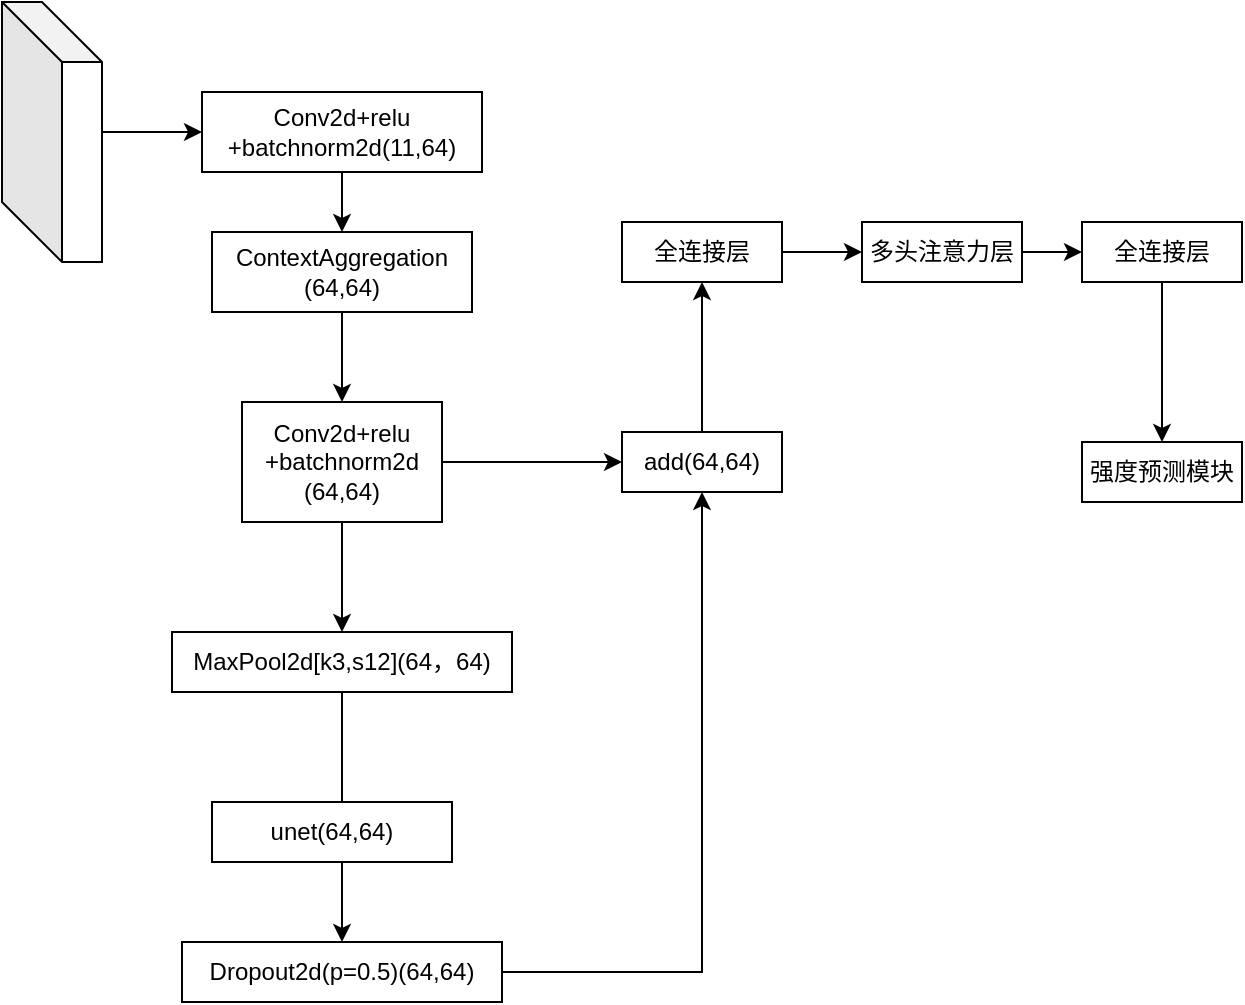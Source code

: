 <mxfile version="25.0.3" pages="3">
  <diagram name="第 1 页" id="VoPI_0F3KMxi5ye2Go5d">
    <mxGraphModel grid="1" page="1" gridSize="10" guides="1" tooltips="1" connect="1" arrows="1" fold="1" pageScale="1" pageWidth="827" pageHeight="1169" math="0" shadow="0">
      <root>
        <mxCell id="0" />
        <mxCell id="1" parent="0" />
        <mxCell id="8oP75aTr-c_-j5k7FrEE-1" value="" style="edgeStyle=orthogonalEdgeStyle;rounded=0;orthogonalLoop=1;jettySize=auto;html=1;" edge="1" parent="1" source="8oP75aTr-c_-j5k7FrEE-2" target="8oP75aTr-c_-j5k7FrEE-5">
          <mxGeometry relative="1" as="geometry" />
        </mxCell>
        <mxCell id="8oP75aTr-c_-j5k7FrEE-2" value="" style="shape=cube;whiteSpace=wrap;html=1;boundedLbl=1;backgroundOutline=1;darkOpacity=0.05;darkOpacity2=0.1;rotation=0;size=30;" vertex="1" parent="1">
          <mxGeometry x="50" y="20" width="50" height="130" as="geometry" />
        </mxCell>
        <mxCell id="8oP75aTr-c_-j5k7FrEE-4" value="" style="edgeStyle=orthogonalEdgeStyle;rounded=0;orthogonalLoop=1;jettySize=auto;html=1;" edge="1" parent="1" source="8oP75aTr-c_-j5k7FrEE-5" target="8oP75aTr-c_-j5k7FrEE-7">
          <mxGeometry relative="1" as="geometry" />
        </mxCell>
        <mxCell id="8oP75aTr-c_-j5k7FrEE-5" value="Conv2d+relu&lt;br&gt;+batchnorm2d(11,64)" style="whiteSpace=wrap;html=1;" vertex="1" parent="1">
          <mxGeometry x="150" y="65" width="140" height="40" as="geometry" />
        </mxCell>
        <mxCell id="8oP75aTr-c_-j5k7FrEE-6" value="" style="edgeStyle=orthogonalEdgeStyle;rounded=0;orthogonalLoop=1;jettySize=auto;html=1;" edge="1" parent="1" source="8oP75aTr-c_-j5k7FrEE-7" target="8oP75aTr-c_-j5k7FrEE-10">
          <mxGeometry relative="1" as="geometry" />
        </mxCell>
        <mxCell id="8oP75aTr-c_-j5k7FrEE-7" value="ContextAggregation&lt;br&gt;(64,64)" style="whiteSpace=wrap;html=1;" vertex="1" parent="1">
          <mxGeometry x="155" y="135" width="130" height="40" as="geometry" />
        </mxCell>
        <mxCell id="8oP75aTr-c_-j5k7FrEE-8" value="" style="edgeStyle=orthogonalEdgeStyle;rounded=0;orthogonalLoop=1;jettySize=auto;html=1;" edge="1" parent="1" source="8oP75aTr-c_-j5k7FrEE-10" target="8oP75aTr-c_-j5k7FrEE-12">
          <mxGeometry relative="1" as="geometry" />
        </mxCell>
        <mxCell id="8oP75aTr-c_-j5k7FrEE-9" style="edgeStyle=orthogonalEdgeStyle;rounded=0;orthogonalLoop=1;jettySize=auto;html=1;entryX=0;entryY=0.5;entryDx=0;entryDy=0;" edge="1" parent="1" source="8oP75aTr-c_-j5k7FrEE-10" target="8oP75aTr-c_-j5k7FrEE-17">
          <mxGeometry relative="1" as="geometry">
            <mxPoint x="420" y="250" as="targetPoint" />
          </mxGeometry>
        </mxCell>
        <mxCell id="8oP75aTr-c_-j5k7FrEE-10" value="Conv2d+relu&lt;br&gt;+batchnorm2d&lt;br&gt;(64,64)" style="whiteSpace=wrap;html=1;" vertex="1" parent="1">
          <mxGeometry x="170" y="220" width="100" height="60" as="geometry" />
        </mxCell>
        <mxCell id="8oP75aTr-c_-j5k7FrEE-11" value="" style="edgeStyle=orthogonalEdgeStyle;rounded=0;orthogonalLoop=1;jettySize=auto;html=1;" edge="1" parent="1" source="8oP75aTr-c_-j5k7FrEE-12" target="8oP75aTr-c_-j5k7FrEE-15">
          <mxGeometry relative="1" as="geometry">
            <mxPoint x="215" y="510" as="targetPoint" />
          </mxGeometry>
        </mxCell>
        <mxCell id="8oP75aTr-c_-j5k7FrEE-12" value="MaxPool2d[k3,s12](64，64)" style="whiteSpace=wrap;html=1;" vertex="1" parent="1">
          <mxGeometry x="135" y="335" width="170" height="30" as="geometry" />
        </mxCell>
        <mxCell id="8oP75aTr-c_-j5k7FrEE-13" value="unet(64,64)" style="whiteSpace=wrap;html=1;" vertex="1" parent="1">
          <mxGeometry x="155" y="420" width="120" height="30" as="geometry" />
        </mxCell>
        <mxCell id="8oP75aTr-c_-j5k7FrEE-14" value="" style="edgeStyle=orthogonalEdgeStyle;rounded=0;orthogonalLoop=1;jettySize=auto;html=1;" edge="1" parent="1" source="8oP75aTr-c_-j5k7FrEE-15" target="8oP75aTr-c_-j5k7FrEE-17">
          <mxGeometry relative="1" as="geometry" />
        </mxCell>
        <mxCell id="8oP75aTr-c_-j5k7FrEE-15" value="Dropout2d(p=0.5)(64,64)" style="whiteSpace=wrap;html=1;" vertex="1" parent="1">
          <mxGeometry x="140" y="490" width="160" height="30" as="geometry" />
        </mxCell>
        <mxCell id="8oP75aTr-c_-j5k7FrEE-16" value="" style="edgeStyle=orthogonalEdgeStyle;rounded=0;orthogonalLoop=1;jettySize=auto;html=1;" edge="1" parent="1" source="8oP75aTr-c_-j5k7FrEE-17" target="8oP75aTr-c_-j5k7FrEE-19">
          <mxGeometry relative="1" as="geometry" />
        </mxCell>
        <mxCell id="8oP75aTr-c_-j5k7FrEE-17" value="add(64,64)" style="whiteSpace=wrap;html=1;" vertex="1" parent="1">
          <mxGeometry x="360" y="235" width="80" height="30" as="geometry" />
        </mxCell>
        <mxCell id="8oP75aTr-c_-j5k7FrEE-18" value="" style="edgeStyle=orthogonalEdgeStyle;rounded=0;orthogonalLoop=1;jettySize=auto;html=1;" edge="1" parent="1" source="8oP75aTr-c_-j5k7FrEE-19" target="8oP75aTr-c_-j5k7FrEE-21">
          <mxGeometry relative="1" as="geometry" />
        </mxCell>
        <mxCell id="8oP75aTr-c_-j5k7FrEE-19" value="全连接层" style="whiteSpace=wrap;html=1;" vertex="1" parent="1">
          <mxGeometry x="360" y="130" width="80" height="30" as="geometry" />
        </mxCell>
        <mxCell id="8oP75aTr-c_-j5k7FrEE-20" value="" style="edgeStyle=orthogonalEdgeStyle;rounded=0;orthogonalLoop=1;jettySize=auto;html=1;" edge="1" parent="1" source="8oP75aTr-c_-j5k7FrEE-21" target="8oP75aTr-c_-j5k7FrEE-23">
          <mxGeometry relative="1" as="geometry" />
        </mxCell>
        <mxCell id="8oP75aTr-c_-j5k7FrEE-21" value="多头注意力层" style="whiteSpace=wrap;html=1;" vertex="1" parent="1">
          <mxGeometry x="480" y="130" width="80" height="30" as="geometry" />
        </mxCell>
        <mxCell id="8oP75aTr-c_-j5k7FrEE-22" value="" style="edgeStyle=orthogonalEdgeStyle;rounded=0;orthogonalLoop=1;jettySize=auto;html=1;" edge="1" parent="1" source="8oP75aTr-c_-j5k7FrEE-23" target="8oP75aTr-c_-j5k7FrEE-24">
          <mxGeometry relative="1" as="geometry" />
        </mxCell>
        <mxCell id="8oP75aTr-c_-j5k7FrEE-23" value="全连接层" style="whiteSpace=wrap;html=1;" vertex="1" parent="1">
          <mxGeometry x="590" y="130" width="80" height="30" as="geometry" />
        </mxCell>
        <mxCell id="8oP75aTr-c_-j5k7FrEE-24" value="强度预测模块" style="whiteSpace=wrap;html=1;" vertex="1" parent="1">
          <mxGeometry x="590" y="240" width="80" height="30" as="geometry" />
        </mxCell>
      </root>
    </mxGraphModel>
  </diagram>
  <diagram id="AwJVDMCf7t809mFLO0Gl" name="第 2 页">
    <mxGraphModel grid="1" page="1" gridSize="10" guides="1" tooltips="1" connect="1" arrows="1" fold="1" pageScale="1" pageWidth="827" pageHeight="1169" math="0" shadow="0">
      <root>
        <mxCell id="0" />
        <mxCell id="1" parent="0" />
        <mxCell id="bT7OtKBpSbufM8YGFAU0-4" value="" style="edgeStyle=orthogonalEdgeStyle;rounded=0;orthogonalLoop=1;jettySize=auto;html=1;" edge="1" parent="1" source="UueuY5LISpR9GG05Lhg3-1" target="bT7OtKBpSbufM8YGFAU0-3">
          <mxGeometry relative="1" as="geometry" />
        </mxCell>
        <mxCell id="bT7OtKBpSbufM8YGFAU0-39" style="edgeStyle=orthogonalEdgeStyle;rounded=0;orthogonalLoop=1;jettySize=auto;html=1;exitX=0;exitY=0;exitDx=0;exitDy=0;entryX=0;entryY=0.5;entryDx=0;entryDy=0;" edge="1" parent="1" source="UueuY5LISpR9GG05Lhg3-1" target="bT7OtKBpSbufM8YGFAU0-24">
          <mxGeometry relative="1" as="geometry" />
        </mxCell>
        <mxCell id="UueuY5LISpR9GG05Lhg3-1" value="" style="rounded=0;whiteSpace=wrap;html=1;rotation=90;fillColor=#F27970;" vertex="1" parent="1">
          <mxGeometry x="-806.25" y="136.25" width="165" height="32.5" as="geometry" />
        </mxCell>
        <mxCell id="bT7OtKBpSbufM8YGFAU0-6" value="" style="edgeStyle=orthogonalEdgeStyle;rounded=0;orthogonalLoop=1;jettySize=auto;html=1;" edge="1" parent="1" source="bT7OtKBpSbufM8YGFAU0-3" target="bT7OtKBpSbufM8YGFAU0-5">
          <mxGeometry relative="1" as="geometry" />
        </mxCell>
        <mxCell id="bT7OtKBpSbufM8YGFAU0-29" style="edgeStyle=orthogonalEdgeStyle;rounded=0;orthogonalLoop=1;jettySize=auto;html=1;exitX=0;exitY=0;exitDx=0;exitDy=0;entryX=0;entryY=0.5;entryDx=0;entryDy=0;" edge="1" parent="1" source="bT7OtKBpSbufM8YGFAU0-3" target="bT7OtKBpSbufM8YGFAU0-21">
          <mxGeometry relative="1" as="geometry" />
        </mxCell>
        <mxCell id="bT7OtKBpSbufM8YGFAU0-3" value="" style="rounded=0;whiteSpace=wrap;html=1;rotation=90;fillColor=#F27970;" vertex="1" parent="1">
          <mxGeometry x="-720" y="136.25" width="111.25" height="32.5" as="geometry" />
        </mxCell>
        <mxCell id="bT7OtKBpSbufM8YGFAU0-8" value="" style="edgeStyle=orthogonalEdgeStyle;rounded=0;orthogonalLoop=1;jettySize=auto;html=1;" edge="1" parent="1" source="bT7OtKBpSbufM8YGFAU0-5" target="bT7OtKBpSbufM8YGFAU0-7">
          <mxGeometry relative="1" as="geometry" />
        </mxCell>
        <mxCell id="bT7OtKBpSbufM8YGFAU0-19" style="edgeStyle=orthogonalEdgeStyle;rounded=0;orthogonalLoop=1;jettySize=auto;html=1;exitX=0;exitY=0;exitDx=0;exitDy=0;entryX=0;entryY=0.5;entryDx=0;entryDy=0;" edge="1" parent="1" source="bT7OtKBpSbufM8YGFAU0-5" target="bT7OtKBpSbufM8YGFAU0-20">
          <mxGeometry relative="1" as="geometry">
            <mxPoint x="-580" y="50" as="targetPoint" />
          </mxGeometry>
        </mxCell>
        <mxCell id="bT7OtKBpSbufM8YGFAU0-5" value="" style="rounded=0;whiteSpace=wrap;html=1;rotation=90;fillColor=#F27970;" vertex="1" parent="1">
          <mxGeometry x="-640" y="140.63" width="60" height="23.75" as="geometry" />
        </mxCell>
        <mxCell id="bT7OtKBpSbufM8YGFAU0-30" style="edgeStyle=orthogonalEdgeStyle;rounded=0;orthogonalLoop=1;jettySize=auto;html=1;exitX=1;exitY=0.5;exitDx=0;exitDy=0;" edge="1" parent="1" source="bT7OtKBpSbufM8YGFAU0-7">
          <mxGeometry relative="1" as="geometry">
            <mxPoint x="-510" y="153" as="targetPoint" />
          </mxGeometry>
        </mxCell>
        <mxCell id="bT7OtKBpSbufM8YGFAU0-7" value="" style="whiteSpace=wrap;html=1;rounded=0;" vertex="1" parent="1">
          <mxGeometry x="-570" y="140.63" width="40" height="23.75" as="geometry" />
        </mxCell>
        <mxCell id="bT7OtKBpSbufM8YGFAU0-36" value="" style="edgeStyle=orthogonalEdgeStyle;rounded=0;orthogonalLoop=1;jettySize=auto;html=1;movable=1;resizable=1;rotatable=1;deletable=1;editable=1;locked=0;connectable=1;" edge="1" parent="1">
          <mxGeometry relative="1" as="geometry">
            <mxPoint x="-478.01" y="152" as="sourcePoint" />
            <mxPoint x="-460.01" y="152" as="targetPoint" />
          </mxGeometry>
        </mxCell>
        <mxCell id="bT7OtKBpSbufM8YGFAU0-27" value="&lt;font style=&quot;font-size: 24px;&quot;&gt;+&lt;/font&gt;" style="ellipse;whiteSpace=wrap;html=1;aspect=fixed;movable=1;resizable=1;rotatable=1;deletable=1;editable=1;locked=0;connectable=1;container=0;fillColor=#A1A9D0;" vertex="1" parent="1">
          <mxGeometry x="-450.76" y="219.76" width="20" height="20" as="geometry" />
        </mxCell>
        <mxCell id="bT7OtKBpSbufM8YGFAU0-28" value="&lt;font style=&quot;font-size: 24px;&quot;&gt;+&lt;/font&gt;" style="ellipse;whiteSpace=wrap;html=1;aspect=fixed;movable=1;resizable=1;rotatable=1;deletable=1;editable=1;locked=0;connectable=1;container=0;fillColor=#A1A9D0;" vertex="1" parent="1">
          <mxGeometry x="-390.25" y="250" width="20" height="20" as="geometry" />
        </mxCell>
        <mxCell id="bT7OtKBpSbufM8YGFAU0-38" value="" style="edgeStyle=orthogonalEdgeStyle;rounded=0;orthogonalLoop=1;jettySize=auto;html=1;movable=1;resizable=1;rotatable=1;deletable=1;editable=1;locked=0;connectable=1;" edge="1" parent="1">
          <mxGeometry relative="1" as="geometry">
            <mxPoint x="-418.25" y="152" as="sourcePoint" />
            <mxPoint x="-400.25" y="152" as="targetPoint" />
          </mxGeometry>
        </mxCell>
        <mxCell id="bT7OtKBpSbufM8YGFAU0-10" value="" style="rounded=0;whiteSpace=wrap;html=1;rotation=90;movable=1;resizable=1;rotatable=1;deletable=1;editable=1;locked=0;connectable=1;container=0;fillColor=#05B9E2;" vertex="1" parent="1">
          <mxGeometry x="-466.25" y="141.01" width="165" height="32.5" as="geometry" />
        </mxCell>
        <mxCell id="bT7OtKBpSbufM8YGFAU0-24" value="" style="rounded=0;whiteSpace=wrap;html=1;rotation=90;movable=1;resizable=1;rotatable=1;deletable=1;editable=1;locked=0;connectable=1;container=0;fillColor=#F27970;" vertex="1" parent="1">
          <mxGeometry x="-459.25" y="136.25" width="165" height="32.5" as="geometry" />
        </mxCell>
        <mxCell id="bT7OtKBpSbufM8YGFAU0-12" value="" style="rounded=0;whiteSpace=wrap;html=1;rotation=90;movable=1;resizable=1;rotatable=1;deletable=1;editable=1;locked=0;connectable=1;container=0;fillColor=#05B9E2;" vertex="1" parent="1">
          <mxGeometry x="-499.38" y="138.44" width="111.25" height="32.5" as="geometry" />
        </mxCell>
        <mxCell id="bT7OtKBpSbufM8YGFAU0-21" value="" style="rounded=0;whiteSpace=wrap;html=1;rotation=90;movable=1;resizable=1;rotatable=1;deletable=1;editable=1;locked=0;connectable=1;container=0;fillColor=#F27970;" vertex="1" parent="1">
          <mxGeometry x="-493.38" y="134.07" width="111.25" height="32.5" as="geometry" />
        </mxCell>
        <mxCell id="bT7OtKBpSbufM8YGFAU0-26" value="&lt;font style=&quot;font-size: 24px;&quot;&gt;+&lt;/font&gt;" style="ellipse;whiteSpace=wrap;html=1;aspect=fixed;fillColor=#A1A9D0;movable=1;resizable=1;rotatable=1;deletable=1;editable=1;locked=0;connectable=1;container=0;" vertex="1" parent="1">
          <mxGeometry x="-505.115" y="200.005" width="18.13" height="18.13" as="geometry" />
        </mxCell>
        <mxCell id="bT7OtKBpSbufM8YGFAU0-13" value="" style="rounded=0;whiteSpace=wrap;html=1;rotation=90;fillColor=#05B9E2;container=0;" vertex="1" parent="1">
          <mxGeometry x="-528.12" y="140.63" width="60" height="23.75" as="geometry" />
        </mxCell>
        <mxCell id="bT7OtKBpSbufM8YGFAU0-20" value="" style="rounded=0;whiteSpace=wrap;html=1;rotation=90;fillColor=#F27970;movable=1;resizable=1;rotatable=1;deletable=1;editable=1;locked=0;connectable=1;container=0;" vertex="1" parent="1">
          <mxGeometry x="-522.12" y="136.25" width="60" height="23.75" as="geometry" />
        </mxCell>
        <mxCell id="bT7OtKBpSbufM8YGFAU0-79" value="" style="group" vertex="1" connectable="0" parent="1">
          <mxGeometry x="-725" y="450" width="342.87" height="180" as="geometry" />
        </mxCell>
        <mxCell id="bT7OtKBpSbufM8YGFAU0-58" style="edgeStyle=orthogonalEdgeStyle;rounded=0;orthogonalLoop=1;jettySize=auto;html=1;exitX=0;exitY=0;exitDx=30;exitDy=100;exitPerimeter=0;" edge="1" parent="bT7OtKBpSbufM8YGFAU0-79" source="bT7OtKBpSbufM8YGFAU0-41" target="bT7OtKBpSbufM8YGFAU0-42">
          <mxGeometry relative="1" as="geometry" />
        </mxCell>
        <mxCell id="bT7OtKBpSbufM8YGFAU0-41" value="" style="shape=cube;whiteSpace=wrap;html=1;boundedLbl=1;backgroundOutline=1;darkOpacity=0.05;darkOpacity2=0.1;fillColor=#F27970;" vertex="1" parent="bT7OtKBpSbufM8YGFAU0-79">
          <mxGeometry width="30" height="180" as="geometry" />
        </mxCell>
        <mxCell id="bT7OtKBpSbufM8YGFAU0-60" style="edgeStyle=orthogonalEdgeStyle;rounded=0;orthogonalLoop=1;jettySize=auto;html=1;exitX=0;exitY=0;exitDx=30;exitDy=80;exitPerimeter=0;" edge="1" parent="bT7OtKBpSbufM8YGFAU0-79" source="bT7OtKBpSbufM8YGFAU0-42">
          <mxGeometry relative="1" as="geometry">
            <mxPoint x="95" y="110" as="targetPoint" />
          </mxGeometry>
        </mxCell>
        <mxCell id="bT7OtKBpSbufM8YGFAU0-42" value="" style="shape=cube;whiteSpace=wrap;html=1;boundedLbl=1;backgroundOutline=1;darkOpacity=0.05;darkOpacity2=0.1;fillColor=#F27970;" vertex="1" parent="bT7OtKBpSbufM8YGFAU0-79">
          <mxGeometry x="45.62" y="30" width="30" height="140" as="geometry" />
        </mxCell>
        <mxCell id="bT7OtKBpSbufM8YGFAU0-64" style="edgeStyle=orthogonalEdgeStyle;rounded=0;orthogonalLoop=1;jettySize=auto;html=1;exitX=0;exitY=0;exitDx=30;exitDy=55;exitPerimeter=0;" edge="1" parent="bT7OtKBpSbufM8YGFAU0-79" source="bT7OtKBpSbufM8YGFAU0-43">
          <mxGeometry relative="1" as="geometry">
            <mxPoint x="155" y="125" as="targetPoint" />
          </mxGeometry>
        </mxCell>
        <mxCell id="bT7OtKBpSbufM8YGFAU0-43" value="" style="shape=cube;whiteSpace=wrap;html=1;boundedLbl=1;backgroundOutline=1;darkOpacity=0.05;darkOpacity2=0.1;fillColor=#F27970;" vertex="1" parent="bT7OtKBpSbufM8YGFAU0-79">
          <mxGeometry x="100" y="70" width="30" height="90" as="geometry" />
        </mxCell>
        <mxCell id="bT7OtKBpSbufM8YGFAU0-44" value="" style="shape=cube;whiteSpace=wrap;html=1;boundedLbl=1;backgroundOutline=1;darkOpacity=0.05;darkOpacity2=0.1;fillColor=#F27970;" vertex="1" parent="bT7OtKBpSbufM8YGFAU0-79">
          <mxGeometry x="155" y="100" width="30" height="60" as="geometry" />
        </mxCell>
        <mxCell id="bT7OtKBpSbufM8YGFAU0-45" value="" style="shape=cube;whiteSpace=wrap;html=1;boundedLbl=1;backgroundOutline=1;darkOpacity=0.05;darkOpacity2=0.1;fillColor=#05B9E2;" vertex="1" parent="bT7OtKBpSbufM8YGFAU0-79">
          <mxGeometry x="213.95" y="70" width="30" height="100" as="geometry" />
        </mxCell>
        <mxCell id="bT7OtKBpSbufM8YGFAU0-47" value="" style="shape=cube;whiteSpace=wrap;html=1;boundedLbl=1;backgroundOutline=1;darkOpacity=0.05;darkOpacity2=0.1;fillColor=#05B9E2;" vertex="1" parent="bT7OtKBpSbufM8YGFAU0-79">
          <mxGeometry x="262.88" y="30" width="30" height="140" as="geometry" />
        </mxCell>
        <mxCell id="bT7OtKBpSbufM8YGFAU0-48" value="" style="shape=cube;whiteSpace=wrap;html=1;boundedLbl=1;backgroundOutline=1;darkOpacity=0.05;darkOpacity2=0.1;fillColor=#05B9E2;" vertex="1" parent="bT7OtKBpSbufM8YGFAU0-79">
          <mxGeometry x="312.87" width="30" height="180" as="geometry" />
        </mxCell>
        <mxCell id="bT7OtKBpSbufM8YGFAU0-50" style="edgeStyle=orthogonalEdgeStyle;rounded=0;orthogonalLoop=1;jettySize=auto;html=1;exitX=0;exitY=0;exitDx=20;exitDy=10;exitPerimeter=0;entryX=0.368;entryY=0.111;entryDx=0;entryDy=0;entryPerimeter=0;" edge="1" parent="bT7OtKBpSbufM8YGFAU0-79" source="bT7OtKBpSbufM8YGFAU0-43" target="bT7OtKBpSbufM8YGFAU0-45">
          <mxGeometry relative="1" as="geometry" />
        </mxCell>
        <mxCell id="bT7OtKBpSbufM8YGFAU0-54" value="&lt;font&gt;+&lt;/font&gt;" style="edgeLabel;html=1;align=center;verticalAlign=middle;resizable=0;points=[];fontSize=22;" vertex="1" connectable="0" parent="bT7OtKBpSbufM8YGFAU0-50">
          <mxGeometry x="-0.124" y="-1" relative="1" as="geometry">
            <mxPoint as="offset" />
          </mxGeometry>
        </mxCell>
        <mxCell id="bT7OtKBpSbufM8YGFAU0-51" style="edgeStyle=orthogonalEdgeStyle;rounded=0;orthogonalLoop=1;jettySize=auto;html=1;exitX=0;exitY=0;exitDx=20;exitDy=10;exitPerimeter=0;entryX=0.359;entryY=0.071;entryDx=0;entryDy=0;entryPerimeter=0;" edge="1" parent="bT7OtKBpSbufM8YGFAU0-79" source="bT7OtKBpSbufM8YGFAU0-42" target="bT7OtKBpSbufM8YGFAU0-47">
          <mxGeometry relative="1" as="geometry" />
        </mxCell>
        <mxCell id="bT7OtKBpSbufM8YGFAU0-55" value="&lt;span&gt;+&lt;/span&gt;" style="edgeLabel;html=1;align=center;verticalAlign=middle;resizable=0;points=[];fontSize=22;" vertex="1" connectable="0" parent="bT7OtKBpSbufM8YGFAU0-51">
          <mxGeometry x="0.153" y="3" relative="1" as="geometry">
            <mxPoint x="-21" as="offset" />
          </mxGeometry>
        </mxCell>
        <mxCell id="bT7OtKBpSbufM8YGFAU0-53" style="edgeStyle=orthogonalEdgeStyle;rounded=0;orthogonalLoop=1;jettySize=auto;html=1;exitX=0;exitY=0;exitDx=20;exitDy=10;exitPerimeter=0;entryX=0;entryY=0;entryDx=20;entryDy=10;entryPerimeter=0;" edge="1" parent="bT7OtKBpSbufM8YGFAU0-79">
          <mxGeometry relative="1" as="geometry">
            <mxPoint x="21" y="10" as="sourcePoint" />
            <mxPoint x="333.87" y="10" as="targetPoint" />
          </mxGeometry>
        </mxCell>
        <mxCell id="bT7OtKBpSbufM8YGFAU0-57" value="&lt;font&gt;+&lt;/font&gt;" style="edgeLabel;html=1;align=center;verticalAlign=middle;resizable=0;points=[];fontSize=22;" vertex="1" connectable="0" parent="bT7OtKBpSbufM8YGFAU0-53">
          <mxGeometry x="-0.068" y="1" relative="1" as="geometry">
            <mxPoint x="-2" as="offset" />
          </mxGeometry>
        </mxCell>
        <mxCell id="bT7OtKBpSbufM8YGFAU0-67" style="edgeStyle=orthogonalEdgeStyle;rounded=0;orthogonalLoop=1;jettySize=auto;html=1;exitX=0;exitY=0;exitDx=30;exitDy=55;exitPerimeter=0;" edge="1" parent="bT7OtKBpSbufM8YGFAU0-79">
          <mxGeometry relative="1" as="geometry">
            <mxPoint x="210" y="130" as="targetPoint" />
            <mxPoint x="185" y="130" as="sourcePoint" />
          </mxGeometry>
        </mxCell>
        <mxCell id="bT7OtKBpSbufM8YGFAU0-70" style="edgeStyle=orthogonalEdgeStyle;rounded=0;orthogonalLoop=1;jettySize=auto;html=1;exitX=0;exitY=0;exitDx=30;exitDy=60;exitPerimeter=0;entryX=0.071;entryY=0.714;entryDx=0;entryDy=0;entryPerimeter=0;" edge="1" parent="bT7OtKBpSbufM8YGFAU0-79" source="bT7OtKBpSbufM8YGFAU0-45" target="bT7OtKBpSbufM8YGFAU0-47">
          <mxGeometry relative="1" as="geometry" />
        </mxCell>
        <mxCell id="bT7OtKBpSbufM8YGFAU0-72" style="edgeStyle=orthogonalEdgeStyle;rounded=0;orthogonalLoop=1;jettySize=auto;html=1;exitX=0;exitY=0;exitDx=30;exitDy=80;exitPerimeter=0;entryX=0.071;entryY=0.611;entryDx=0;entryDy=0;entryPerimeter=0;" edge="1" parent="bT7OtKBpSbufM8YGFAU0-79" source="bT7OtKBpSbufM8YGFAU0-47" target="bT7OtKBpSbufM8YGFAU0-48">
          <mxGeometry relative="1" as="geometry" />
        </mxCell>
      </root>
    </mxGraphModel>
  </diagram>
  <diagram id="d6YcQwGxatVQ_ab4gVS8" name="第 3 页">
    <mxGraphModel dx="1362" dy="759" grid="1" gridSize="10" guides="1" tooltips="1" connect="1" arrows="1" fold="1" page="1" pageScale="1" pageWidth="827" pageHeight="1169" math="0" shadow="0">
      <root>
        <mxCell id="0" />
        <mxCell id="1" parent="0" />
        <mxCell id="96OFn5IF6fOYq_EBYqxh-1" value="" style="group" vertex="1" connectable="0" parent="1">
          <mxGeometry x="140" y="180" width="342.87" height="180" as="geometry" />
        </mxCell>
        <mxCell id="96OFn5IF6fOYq_EBYqxh-2" style="edgeStyle=orthogonalEdgeStyle;rounded=0;orthogonalLoop=1;jettySize=auto;html=1;exitX=0;exitY=0;exitDx=30;exitDy=100;exitPerimeter=0;" edge="1" parent="96OFn5IF6fOYq_EBYqxh-1" source="96OFn5IF6fOYq_EBYqxh-3" target="96OFn5IF6fOYq_EBYqxh-5">
          <mxGeometry relative="1" as="geometry" />
        </mxCell>
        <mxCell id="96OFn5IF6fOYq_EBYqxh-3" value="" style="shape=cube;whiteSpace=wrap;html=1;boundedLbl=1;backgroundOutline=1;darkOpacity=0.05;darkOpacity2=0.1;fillColor=#F27970;" vertex="1" parent="96OFn5IF6fOYq_EBYqxh-1">
          <mxGeometry width="30" height="180" as="geometry" />
        </mxCell>
        <mxCell id="96OFn5IF6fOYq_EBYqxh-4" style="edgeStyle=orthogonalEdgeStyle;rounded=0;orthogonalLoop=1;jettySize=auto;html=1;exitX=0;exitY=0;exitDx=30;exitDy=80;exitPerimeter=0;" edge="1" parent="96OFn5IF6fOYq_EBYqxh-1" source="96OFn5IF6fOYq_EBYqxh-5">
          <mxGeometry relative="1" as="geometry">
            <mxPoint x="95" y="110" as="targetPoint" />
          </mxGeometry>
        </mxCell>
        <mxCell id="96OFn5IF6fOYq_EBYqxh-5" value="" style="shape=cube;whiteSpace=wrap;html=1;boundedLbl=1;backgroundOutline=1;darkOpacity=0.05;darkOpacity2=0.1;fillColor=#F27970;" vertex="1" parent="96OFn5IF6fOYq_EBYqxh-1">
          <mxGeometry x="45.62" y="30" width="30" height="140" as="geometry" />
        </mxCell>
        <mxCell id="96OFn5IF6fOYq_EBYqxh-6" style="edgeStyle=orthogonalEdgeStyle;rounded=0;orthogonalLoop=1;jettySize=auto;html=1;exitX=0;exitY=0;exitDx=30;exitDy=55;exitPerimeter=0;" edge="1" parent="96OFn5IF6fOYq_EBYqxh-1" source="96OFn5IF6fOYq_EBYqxh-7">
          <mxGeometry relative="1" as="geometry">
            <mxPoint x="155" y="125" as="targetPoint" />
          </mxGeometry>
        </mxCell>
        <mxCell id="96OFn5IF6fOYq_EBYqxh-7" value="" style="shape=cube;whiteSpace=wrap;html=1;boundedLbl=1;backgroundOutline=1;darkOpacity=0.05;darkOpacity2=0.1;fillColor=#F27970;" vertex="1" parent="96OFn5IF6fOYq_EBYqxh-1">
          <mxGeometry x="100" y="70" width="30" height="90" as="geometry" />
        </mxCell>
        <mxCell id="96OFn5IF6fOYq_EBYqxh-8" value="" style="shape=cube;whiteSpace=wrap;html=1;boundedLbl=1;backgroundOutline=1;darkOpacity=0.05;darkOpacity2=0.1;fillColor=#F27970;" vertex="1" parent="96OFn5IF6fOYq_EBYqxh-1">
          <mxGeometry x="155" y="100" width="30" height="60" as="geometry" />
        </mxCell>
        <mxCell id="96OFn5IF6fOYq_EBYqxh-9" value="" style="shape=cube;whiteSpace=wrap;html=1;boundedLbl=1;backgroundOutline=1;darkOpacity=0.05;darkOpacity2=0.1;fillColor=#05B9E2;" vertex="1" parent="96OFn5IF6fOYq_EBYqxh-1">
          <mxGeometry x="213.95" y="70" width="30" height="100" as="geometry" />
        </mxCell>
        <mxCell id="96OFn5IF6fOYq_EBYqxh-10" value="" style="shape=cube;whiteSpace=wrap;html=1;boundedLbl=1;backgroundOutline=1;darkOpacity=0.05;darkOpacity2=0.1;fillColor=#05B9E2;" vertex="1" parent="96OFn5IF6fOYq_EBYqxh-1">
          <mxGeometry x="262.88" y="30" width="30" height="140" as="geometry" />
        </mxCell>
        <mxCell id="96OFn5IF6fOYq_EBYqxh-11" value="" style="shape=cube;whiteSpace=wrap;html=1;boundedLbl=1;backgroundOutline=1;darkOpacity=0.05;darkOpacity2=0.1;fillColor=#05B9E2;" vertex="1" parent="96OFn5IF6fOYq_EBYqxh-1">
          <mxGeometry x="312.87" width="30" height="180" as="geometry" />
        </mxCell>
        <mxCell id="96OFn5IF6fOYq_EBYqxh-12" style="edgeStyle=orthogonalEdgeStyle;rounded=0;orthogonalLoop=1;jettySize=auto;html=1;exitX=0;exitY=0;exitDx=20;exitDy=10;exitPerimeter=0;entryX=0.368;entryY=0.111;entryDx=0;entryDy=0;entryPerimeter=0;" edge="1" parent="96OFn5IF6fOYq_EBYqxh-1" source="96OFn5IF6fOYq_EBYqxh-7" target="96OFn5IF6fOYq_EBYqxh-9">
          <mxGeometry relative="1" as="geometry" />
        </mxCell>
        <mxCell id="96OFn5IF6fOYq_EBYqxh-13" value="&lt;font&gt;+&lt;/font&gt;" style="edgeLabel;html=1;align=center;verticalAlign=middle;resizable=0;points=[];fontSize=22;" vertex="1" connectable="0" parent="96OFn5IF6fOYq_EBYqxh-12">
          <mxGeometry x="-0.124" y="-1" relative="1" as="geometry">
            <mxPoint as="offset" />
          </mxGeometry>
        </mxCell>
        <mxCell id="96OFn5IF6fOYq_EBYqxh-14" style="edgeStyle=orthogonalEdgeStyle;rounded=0;orthogonalLoop=1;jettySize=auto;html=1;exitX=0;exitY=0;exitDx=20;exitDy=10;exitPerimeter=0;entryX=0.359;entryY=0.071;entryDx=0;entryDy=0;entryPerimeter=0;" edge="1" parent="96OFn5IF6fOYq_EBYqxh-1" source="96OFn5IF6fOYq_EBYqxh-5" target="96OFn5IF6fOYq_EBYqxh-10">
          <mxGeometry relative="1" as="geometry" />
        </mxCell>
        <mxCell id="96OFn5IF6fOYq_EBYqxh-15" value="&lt;span&gt;+&lt;/span&gt;" style="edgeLabel;html=1;align=center;verticalAlign=middle;resizable=0;points=[];fontSize=22;" vertex="1" connectable="0" parent="96OFn5IF6fOYq_EBYqxh-14">
          <mxGeometry x="0.153" y="3" relative="1" as="geometry">
            <mxPoint x="-21" as="offset" />
          </mxGeometry>
        </mxCell>
        <mxCell id="96OFn5IF6fOYq_EBYqxh-16" style="edgeStyle=orthogonalEdgeStyle;rounded=0;orthogonalLoop=1;jettySize=auto;html=1;exitX=0;exitY=0;exitDx=20;exitDy=10;exitPerimeter=0;entryX=0;entryY=0;entryDx=20;entryDy=10;entryPerimeter=0;" edge="1" parent="96OFn5IF6fOYq_EBYqxh-1">
          <mxGeometry relative="1" as="geometry">
            <mxPoint x="21" y="10" as="sourcePoint" />
            <mxPoint x="333.87" y="10" as="targetPoint" />
          </mxGeometry>
        </mxCell>
        <mxCell id="96OFn5IF6fOYq_EBYqxh-17" value="&lt;font&gt;+&lt;/font&gt;" style="edgeLabel;html=1;align=center;verticalAlign=middle;resizable=0;points=[];fontSize=22;" vertex="1" connectable="0" parent="96OFn5IF6fOYq_EBYqxh-16">
          <mxGeometry x="-0.068" y="1" relative="1" as="geometry">
            <mxPoint x="-2" as="offset" />
          </mxGeometry>
        </mxCell>
        <mxCell id="96OFn5IF6fOYq_EBYqxh-18" style="edgeStyle=orthogonalEdgeStyle;rounded=0;orthogonalLoop=1;jettySize=auto;html=1;exitX=0;exitY=0;exitDx=30;exitDy=55;exitPerimeter=0;" edge="1" parent="96OFn5IF6fOYq_EBYqxh-1">
          <mxGeometry relative="1" as="geometry">
            <mxPoint x="210" y="130" as="targetPoint" />
            <mxPoint x="185" y="130" as="sourcePoint" />
          </mxGeometry>
        </mxCell>
        <mxCell id="96OFn5IF6fOYq_EBYqxh-19" style="edgeStyle=orthogonalEdgeStyle;rounded=0;orthogonalLoop=1;jettySize=auto;html=1;exitX=0;exitY=0;exitDx=30;exitDy=60;exitPerimeter=0;entryX=0.071;entryY=0.714;entryDx=0;entryDy=0;entryPerimeter=0;" edge="1" parent="96OFn5IF6fOYq_EBYqxh-1" source="96OFn5IF6fOYq_EBYqxh-9" target="96OFn5IF6fOYq_EBYqxh-10">
          <mxGeometry relative="1" as="geometry" />
        </mxCell>
        <mxCell id="96OFn5IF6fOYq_EBYqxh-20" style="edgeStyle=orthogonalEdgeStyle;rounded=0;orthogonalLoop=1;jettySize=auto;html=1;exitX=0;exitY=0;exitDx=30;exitDy=80;exitPerimeter=0;entryX=0.071;entryY=0.611;entryDx=0;entryDy=0;entryPerimeter=0;" edge="1" parent="96OFn5IF6fOYq_EBYqxh-1" source="96OFn5IF6fOYq_EBYqxh-10" target="96OFn5IF6fOYq_EBYqxh-11">
          <mxGeometry relative="1" as="geometry" />
        </mxCell>
      </root>
    </mxGraphModel>
  </diagram>
</mxfile>
